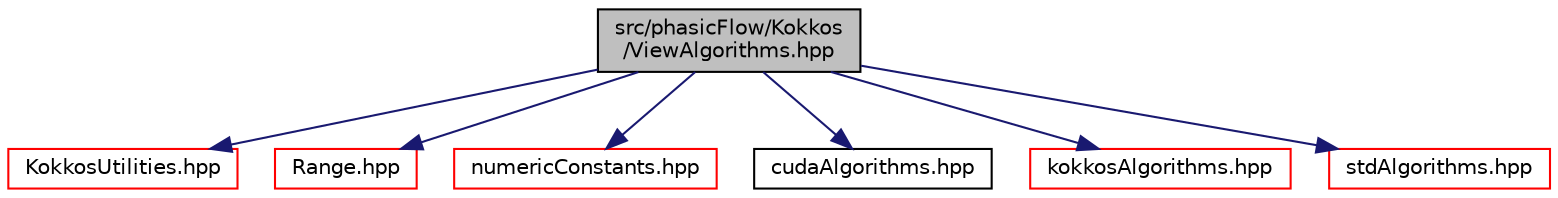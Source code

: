 digraph "src/phasicFlow/Kokkos/ViewAlgorithms.hpp"
{
 // LATEX_PDF_SIZE
  edge [fontname="Helvetica",fontsize="10",labelfontname="Helvetica",labelfontsize="10"];
  node [fontname="Helvetica",fontsize="10",shape=record];
  Node1 [label="src/phasicFlow/Kokkos\l/ViewAlgorithms.hpp",height=0.2,width=0.4,color="black", fillcolor="grey75", style="filled", fontcolor="black",tooltip=" "];
  Node1 -> Node2 [color="midnightblue",fontsize="10",style="solid",fontname="Helvetica"];
  Node2 [label="KokkosUtilities.hpp",height=0.2,width=0.4,color="red", fillcolor="white", style="filled",URL="$KokkosUtilities_8hpp.html",tooltip=" "];
  Node1 -> Node53 [color="midnightblue",fontsize="10",style="solid",fontname="Helvetica"];
  Node53 [label="Range.hpp",height=0.2,width=0.4,color="red", fillcolor="white", style="filled",URL="$Range_8hpp.html",tooltip=" "];
  Node1 -> Node16 [color="midnightblue",fontsize="10",style="solid",fontname="Helvetica"];
  Node16 [label="numericConstants.hpp",height=0.2,width=0.4,color="red", fillcolor="white", style="filled",URL="$numericConstants_8hpp.html",tooltip=" "];
  Node1 -> Node54 [color="midnightblue",fontsize="10",style="solid",fontname="Helvetica"];
  Node54 [label="cudaAlgorithms.hpp",height=0.2,width=0.4,color="black", fillcolor="white", style="filled",URL="$cudaAlgorithms_8hpp.html",tooltip=" "];
  Node1 -> Node55 [color="midnightblue",fontsize="10",style="solid",fontname="Helvetica"];
  Node55 [label="kokkosAlgorithms.hpp",height=0.2,width=0.4,color="red", fillcolor="white", style="filled",URL="$kokkosAlgorithms_8hpp.html",tooltip=" "];
  Node1 -> Node56 [color="midnightblue",fontsize="10",style="solid",fontname="Helvetica"];
  Node56 [label="stdAlgorithms.hpp",height=0.2,width=0.4,color="red", fillcolor="white", style="filled",URL="$stdAlgorithms_8hpp.html",tooltip=" "];
}
